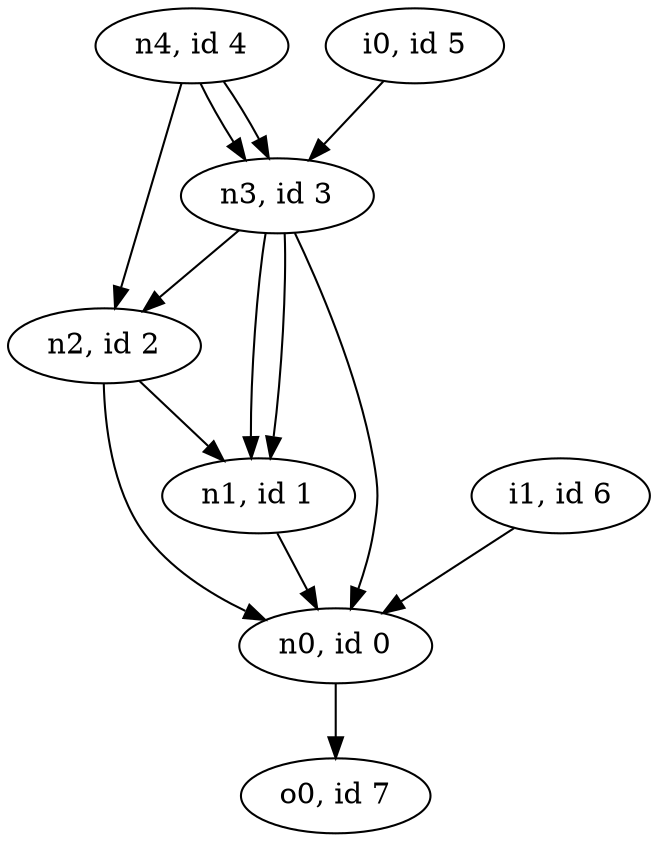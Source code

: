 digraph G {
    v0 [label="n0, id 0"]
    v1 [label="n1, id 1"]
    v2 [label="n2, id 2"]
    v3 [label="n3, id 3"]
    v4 [label="n4, id 4"]
    v5 [label="i0, id 5"]
    v6 [label="i1, id 6"]
    v7 [label="o0, id 7"]
    v0 -> v7 
    v1 -> v0 
    v2 -> v0 
    v2 -> v1 
    v3 -> v0 
    v3 -> v1 
    v3 -> v1 
    v3 -> v2 
    v4 -> v2 
    v4 -> v3 
    v4 -> v3 
    v5 -> v3 
    v6 -> v0 
}